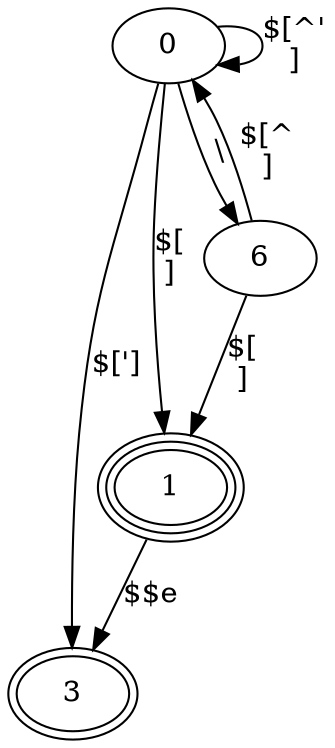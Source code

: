 digraph string_constant_1 {
    3 [peripheries=2]
    1 [peripheries=3]

    0 -> 3 [label="$[\']"]
    0 -> 6 [label="\\"]
    6 -> 0 [label="$[^\n]"]
    0 -> 0 [label="$[^\'\n]"]

    0 -> 1 [label="$[\n]"]
    6 -> 1 [label="$[\n]"]
    1 -> 3 [label="$$e"]
}